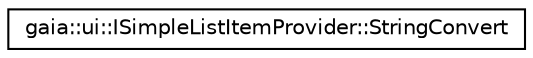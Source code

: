 digraph G
{
  edge [fontname="Helvetica",fontsize="10",labelfontname="Helvetica",labelfontsize="10"];
  node [fontname="Helvetica",fontsize="10",shape=record];
  rankdir=LR;
  Node1 [label="gaia::ui::ISimpleListItemProvider::StringConvert",height=0.2,width=0.4,color="black", fillcolor="white", style="filled",URL="$d5/d20/classgaia_1_1ui_1_1_i_simple_list_item_provider_1_1_string_convert.html",tooltip="This class is used to convert the selected item into String."];
}
